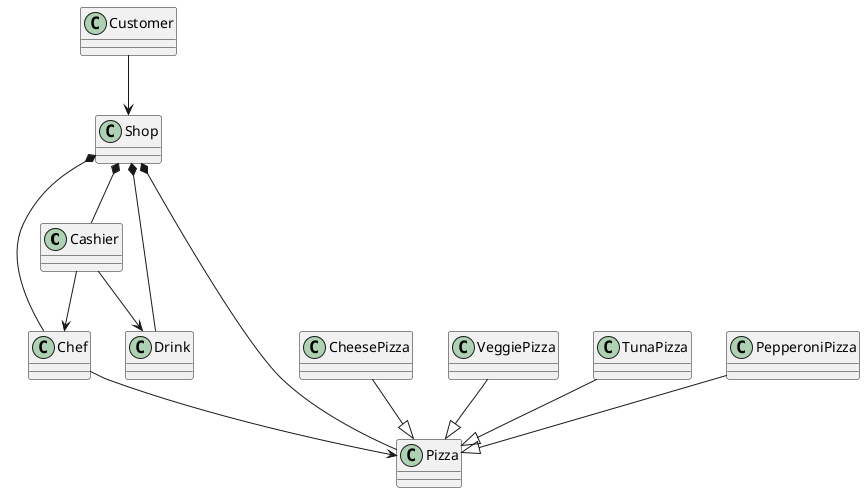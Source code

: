 /'
Copyright (c) 2025 Ahmed R. Sadik, Honda Research Institute Europe GmbH

This source code is licensed under the MIT License found in the
LICENSE file in the root directory of this source tree. This dataset contains smelly code for research and refactoring purposes.
'/

@startuml

class Cashier {}
class Chef {}
class Drink {}
class Pizza {}
class Shop {}
class CheesePizza {}
class VeggiePizza {}
class TunaPizza {}
class PepperoniPizza {}

class Customer {}

Shop *-- Cashier
Shop *-- Chef
Shop *-- Drink
Shop *-- Pizza

Cashier --> Drink 
Cashier --> Chef 
Chef --> Pizza 

CheesePizza --|> Pizza
VeggiePizza --|> Pizza
TunaPizza --|> Pizza
PepperoniPizza --|> Pizza

Customer --> Shop

@enduml
